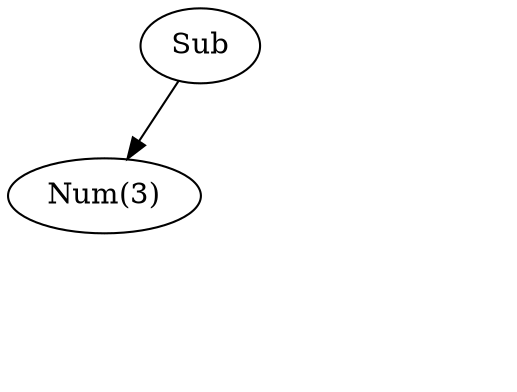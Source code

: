 digraph {
    three[label="Num(3)" class="value"]
    two[label="Num(2)" class="value" style="invis"]
    one[label="Num(1)" class="value" style="invis"]
    sub[label="Sub" class="operator,disabled"]
    add[label="Add" class="operator" style="invis"]

    sub -> three[class="disabled"]
    sub -> add[style="invis"]
    add -> two[style="invis"]
    add -> one[style="invis"]
}
